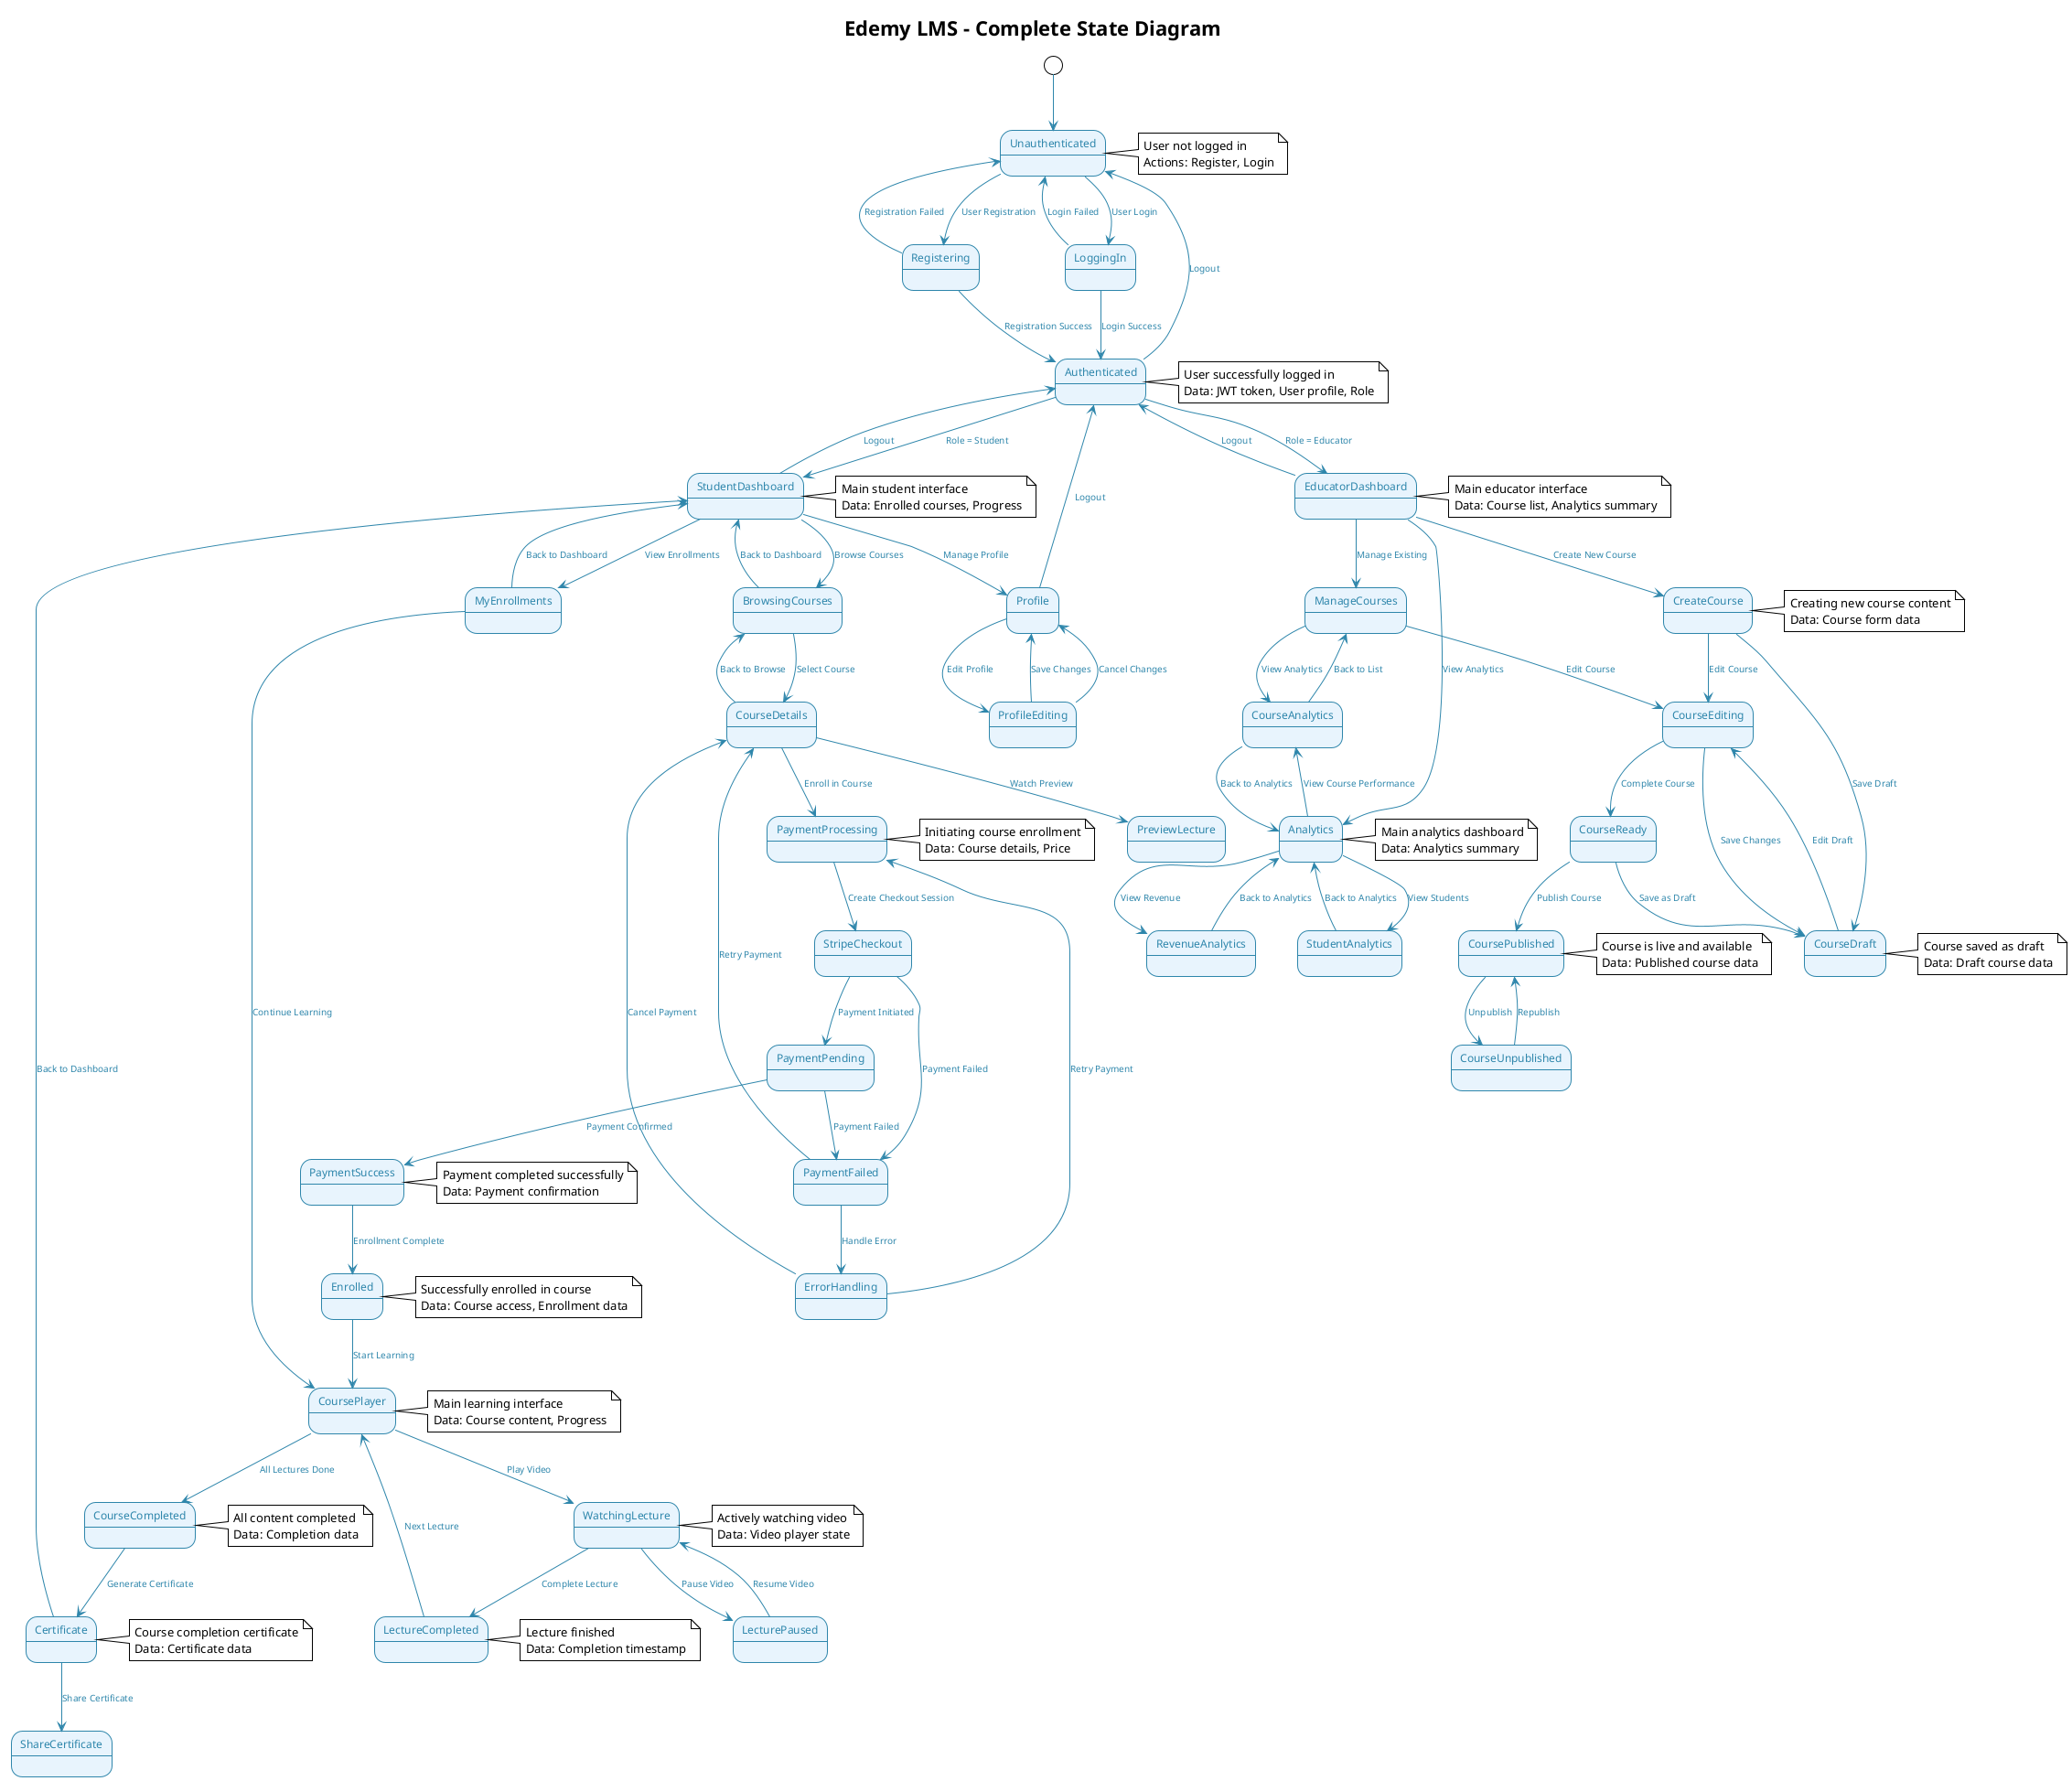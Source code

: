 @startuml Edemy_LMS_State_Diagram

!theme plain
skinparam backgroundColor #FFFFFF
skinparam state {
    BackgroundColor #E8F4FD
    BorderColor #2E86AB
    FontColor #2E86AB
    FontSize 12
}

skinparam stateArrow {
    Color #2E86AB
    FontColor #2E86AB
    FontSize 10
}

title Edemy LMS - Complete State Diagram

[*] --> Unauthenticated

' Authentication States
Unauthenticated --> Registering : User Registration
Unauthenticated --> LoggingIn : User Login
Registering --> Authenticated : Registration Success
Registering --> Unauthenticated : Registration Failed
LoggingIn --> Authenticated : Login Success
LoggingIn --> Unauthenticated : Login Failed
Authenticated --> StudentDashboard : Role = Student
Authenticated --> EducatorDashboard : Role = Educator
Authenticated --> Unauthenticated : Logout

' Student Dashboard States
StudentDashboard --> BrowsingCourses : Browse Courses
StudentDashboard --> MyEnrollments : View Enrollments
StudentDashboard --> Profile : Manage Profile
StudentDashboard --> Authenticated : Logout

' Course Browsing States
BrowsingCourses --> CourseDetails : Select Course
BrowsingCourses --> StudentDashboard : Back to Dashboard
CourseDetails --> PaymentProcessing : Enroll in Course
CourseDetails --> BrowsingCourses : Back to Browse
CourseDetails --> PreviewLecture : Watch Preview

' Payment Processing States
PaymentProcessing --> StripeCheckout : Create Checkout Session
StripeCheckout --> PaymentPending : Payment Initiated
StripeCheckout --> PaymentFailed : Payment Failed
PaymentPending --> PaymentSuccess : Payment Confirmed
PaymentPending --> PaymentFailed : Payment Failed
PaymentSuccess --> Enrolled : Enrollment Complete
PaymentFailed --> CourseDetails : Retry Payment

' Learning States
Enrolled --> CoursePlayer : Start Learning
CoursePlayer --> WatchingLecture : Play Video
WatchingLecture --> LecturePaused : Pause Video
WatchingLecture --> LectureCompleted : Complete Lecture
LecturePaused --> WatchingLecture : Resume Video
LectureCompleted --> CoursePlayer : Next Lecture
CoursePlayer --> CourseCompleted : All Lectures Done
CourseCompleted --> Certificate : Generate Certificate

' Educator Dashboard States
EducatorDashboard --> CreateCourse : Create New Course
EducatorDashboard --> ManageCourses : Manage Existing
EducatorDashboard --> Analytics : View Analytics
EducatorDashboard --> Authenticated : Logout

' Course Creation States
CreateCourse --> CourseDraft : Save Draft
CreateCourse --> CourseEditing : Edit Course
CourseDraft --> CourseEditing : Edit Draft
CourseEditing --> CourseDraft : Save Changes
CourseEditing --> CourseReady : Complete Course
CourseReady --> CoursePublished : Publish Course
CourseReady --> CourseDraft : Save as Draft
CoursePublished --> CourseUnpublished : Unpublish
CourseUnpublished --> CoursePublished : Republish

' Course Management States
ManageCourses --> CourseEditing : Edit Course
ManageCourses --> CourseAnalytics : View Analytics
CourseAnalytics --> ManageCourses : Back to List

' Profile Management States
Profile --> ProfileEditing : Edit Profile
ProfileEditing --> Profile : Save Changes
ProfileEditing --> Profile : Cancel Changes
Profile --> Authenticated : Logout

' Enrollment Management States
MyEnrollments --> CoursePlayer : Continue Learning
MyEnrollments --> StudentDashboard : Back to Dashboard

' Certificate States
Certificate --> StudentDashboard : Back to Dashboard
Certificate --> ShareCertificate : Share Certificate

' Analytics States
Analytics --> RevenueAnalytics : View Revenue
Analytics --> StudentAnalytics : View Students
Analytics --> CourseAnalytics : View Course Performance
RevenueAnalytics --> Analytics : Back to Analytics
StudentAnalytics --> Analytics : Back to Analytics
CourseAnalytics --> Analytics : Back to Analytics

' Error Handling States
PaymentFailed --> ErrorHandling : Handle Error
ErrorHandling --> PaymentProcessing : Retry Payment
ErrorHandling --> CourseDetails : Cancel Payment

' State Descriptions
note right of Unauthenticated
  User not logged in
  Actions: Register, Login
end note

note right of Authenticated
  User successfully logged in
  Data: JWT token, User profile, Role
end note

note right of StudentDashboard
  Main student interface
  Data: Enrolled courses, Progress
end note

note right of EducatorDashboard
  Main educator interface
  Data: Course list, Analytics summary
end note

note right of PaymentProcessing
  Initiating course enrollment
  Data: Course details, Price
end note

note right of PaymentSuccess
  Payment completed successfully
  Data: Payment confirmation
end note

note right of Enrolled
  Successfully enrolled in course
  Data: Course access, Enrollment data
end note

note right of CoursePlayer
  Main learning interface
  Data: Course content, Progress
end note

note right of WatchingLecture
  Actively watching video
  Data: Video player state
end note

note right of LectureCompleted
  Lecture finished
  Data: Completion timestamp
end note

note right of CourseCompleted
  All content completed
  Data: Completion data
end note

note right of Certificate
  Course completion certificate
  Data: Certificate data
end note

note right of CreateCourse
  Creating new course content
  Data: Course form data
end note

note right of CourseDraft
  Course saved as draft
  Data: Draft course data
end note

note right of CoursePublished
  Course is live and available
  Data: Published course data
end note

note right of Analytics
  Main analytics dashboard
  Data: Analytics summary
end note

@enduml 
